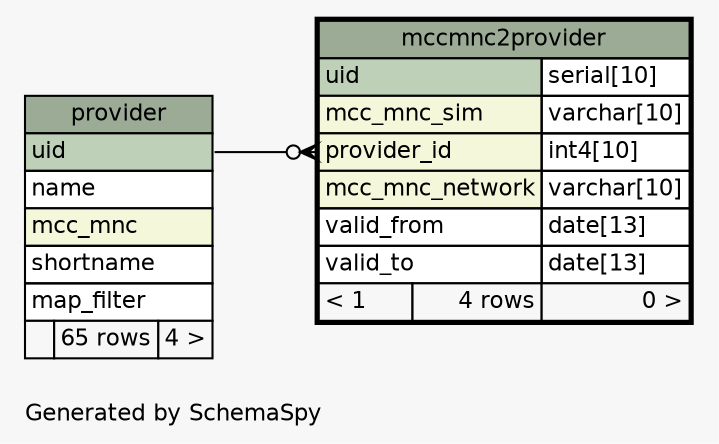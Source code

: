 // dot 2.38.0 on Windows 8 6.2
// SchemaSpy rev 590
digraph "oneDegreeRelationshipsDiagram" {
  graph [
    rankdir="RL"
    bgcolor="#f7f7f7"
    label="\nGenerated by SchemaSpy"
    labeljust="l"
    nodesep="0.18"
    ranksep="0.46"
    fontname="Helvetica"
    fontsize="11"
  ];
  node [
    fontname="Helvetica"
    fontsize="11"
    shape="plaintext"
  ];
  edge [
    arrowsize="0.8"
  ];
  "mccmnc2provider":"provider_id":w -> "provider":"uid":e [arrowhead=none dir=back arrowtail=crowodot];
  "mccmnc2provider" [
    label=<
    <TABLE BORDER="2" CELLBORDER="1" CELLSPACING="0" BGCOLOR="#ffffff">
      <TR><TD COLSPAN="3" BGCOLOR="#9bab96" ALIGN="CENTER">mccmnc2provider</TD></TR>
      <TR><TD PORT="uid" COLSPAN="2" BGCOLOR="#bed1b8" ALIGN="LEFT">uid</TD><TD PORT="uid.type" ALIGN="LEFT">serial[10]</TD></TR>
      <TR><TD PORT="mcc_mnc_sim" COLSPAN="2" BGCOLOR="#f4f7da" ALIGN="LEFT">mcc_mnc_sim</TD><TD PORT="mcc_mnc_sim.type" ALIGN="LEFT">varchar[10]</TD></TR>
      <TR><TD PORT="provider_id" COLSPAN="2" BGCOLOR="#f4f7da" ALIGN="LEFT">provider_id</TD><TD PORT="provider_id.type" ALIGN="LEFT">int4[10]</TD></TR>
      <TR><TD PORT="mcc_mnc_network" COLSPAN="2" BGCOLOR="#f4f7da" ALIGN="LEFT">mcc_mnc_network</TD><TD PORT="mcc_mnc_network.type" ALIGN="LEFT">varchar[10]</TD></TR>
      <TR><TD PORT="valid_from" COLSPAN="2" ALIGN="LEFT">valid_from</TD><TD PORT="valid_from.type" ALIGN="LEFT">date[13]</TD></TR>
      <TR><TD PORT="valid_to" COLSPAN="2" ALIGN="LEFT">valid_to</TD><TD PORT="valid_to.type" ALIGN="LEFT">date[13]</TD></TR>
      <TR><TD ALIGN="LEFT" BGCOLOR="#f7f7f7">&lt; 1</TD><TD ALIGN="RIGHT" BGCOLOR="#f7f7f7">4 rows</TD><TD ALIGN="RIGHT" BGCOLOR="#f7f7f7">0 &gt;</TD></TR>
    </TABLE>>
    URL="mccmnc2provider.html"
    tooltip="mccmnc2provider"
  ];
  "provider" [
    label=<
    <TABLE BORDER="0" CELLBORDER="1" CELLSPACING="0" BGCOLOR="#ffffff">
      <TR><TD COLSPAN="3" BGCOLOR="#9bab96" ALIGN="CENTER">provider</TD></TR>
      <TR><TD PORT="uid" COLSPAN="3" BGCOLOR="#bed1b8" ALIGN="LEFT">uid</TD></TR>
      <TR><TD PORT="name" COLSPAN="3" ALIGN="LEFT">name</TD></TR>
      <TR><TD PORT="mcc_mnc" COLSPAN="3" BGCOLOR="#f4f7da" ALIGN="LEFT">mcc_mnc</TD></TR>
      <TR><TD PORT="shortname" COLSPAN="3" ALIGN="LEFT">shortname</TD></TR>
      <TR><TD PORT="map_filter" COLSPAN="3" ALIGN="LEFT">map_filter</TD></TR>
      <TR><TD ALIGN="LEFT" BGCOLOR="#f7f7f7">  </TD><TD ALIGN="RIGHT" BGCOLOR="#f7f7f7">65 rows</TD><TD ALIGN="RIGHT" BGCOLOR="#f7f7f7">4 &gt;</TD></TR>
    </TABLE>>
    URL="provider.html"
    tooltip="provider"
  ];
}
